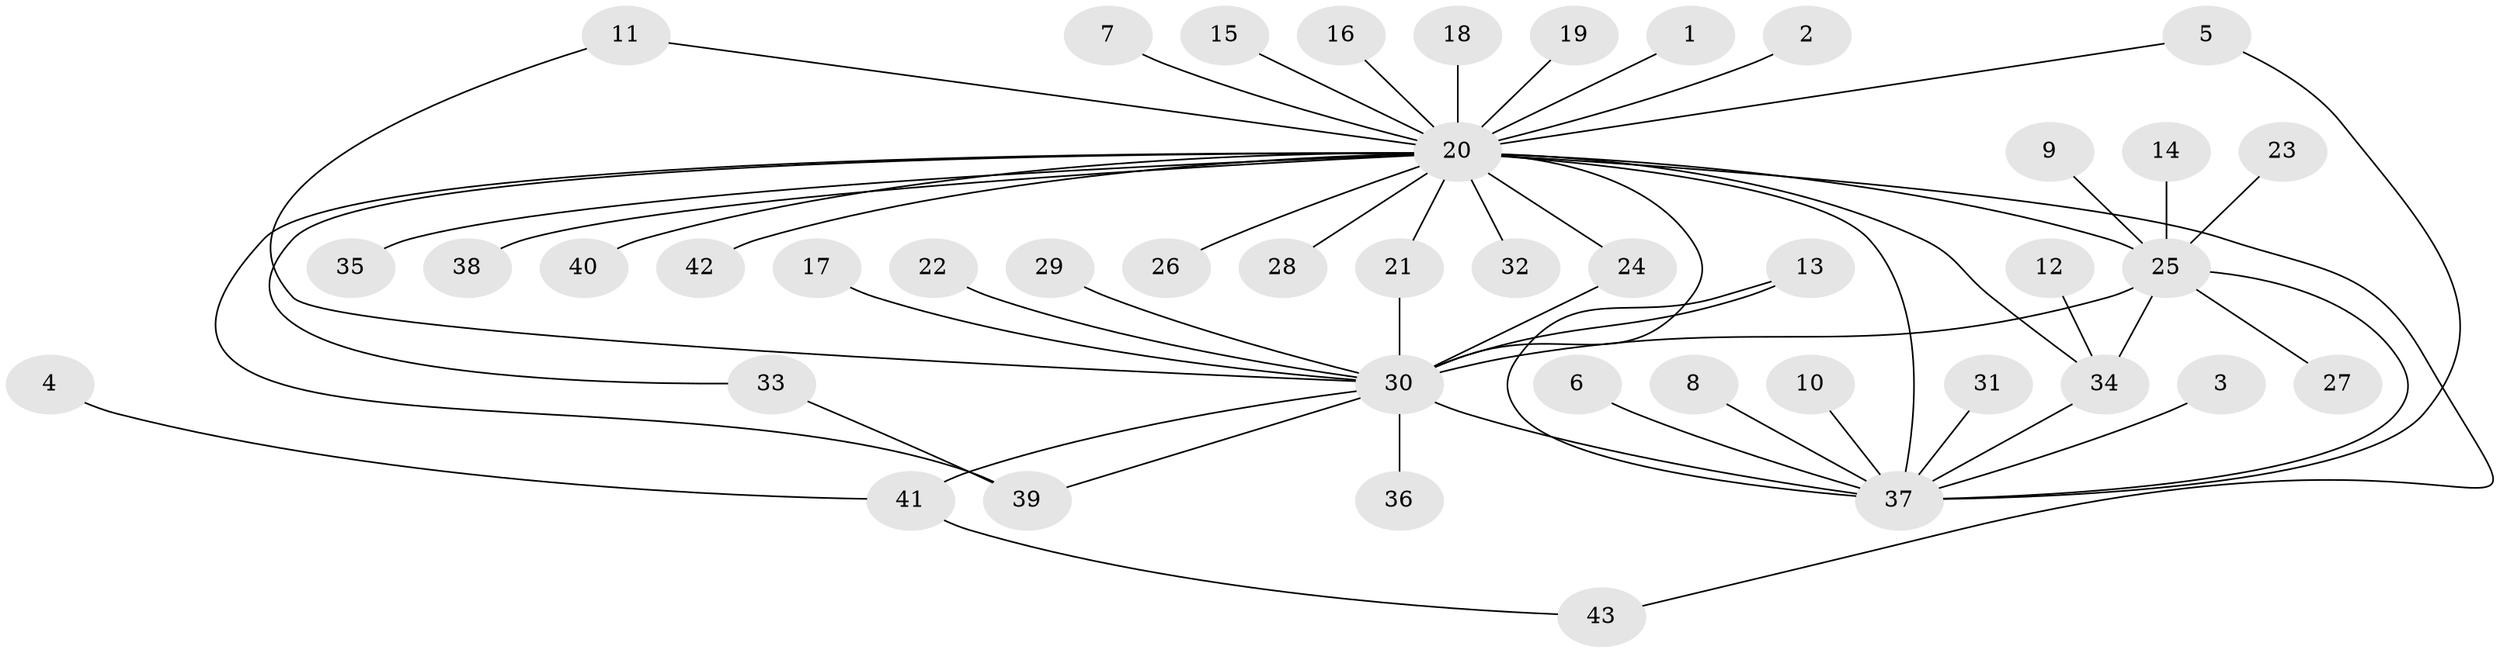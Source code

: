 // original degree distribution, {34: 0.012048192771084338, 1: 0.5783132530120482, 4: 0.060240963855421686, 15: 0.012048192771084338, 2: 0.18072289156626506, 5: 0.04819277108433735, 3: 0.060240963855421686, 6: 0.024096385542168676, 11: 0.012048192771084338, 9: 0.012048192771084338}
// Generated by graph-tools (version 1.1) at 2025/49/03/09/25 03:49:51]
// undirected, 43 vertices, 55 edges
graph export_dot {
graph [start="1"]
  node [color=gray90,style=filled];
  1;
  2;
  3;
  4;
  5;
  6;
  7;
  8;
  9;
  10;
  11;
  12;
  13;
  14;
  15;
  16;
  17;
  18;
  19;
  20;
  21;
  22;
  23;
  24;
  25;
  26;
  27;
  28;
  29;
  30;
  31;
  32;
  33;
  34;
  35;
  36;
  37;
  38;
  39;
  40;
  41;
  42;
  43;
  1 -- 20 [weight=1.0];
  2 -- 20 [weight=1.0];
  3 -- 37 [weight=1.0];
  4 -- 41 [weight=1.0];
  5 -- 20 [weight=1.0];
  5 -- 37 [weight=1.0];
  6 -- 37 [weight=1.0];
  7 -- 20 [weight=1.0];
  8 -- 37 [weight=1.0];
  9 -- 25 [weight=1.0];
  10 -- 37 [weight=1.0];
  11 -- 20 [weight=1.0];
  11 -- 30 [weight=1.0];
  12 -- 34 [weight=1.0];
  13 -- 30 [weight=1.0];
  13 -- 37 [weight=1.0];
  14 -- 25 [weight=1.0];
  15 -- 20 [weight=1.0];
  16 -- 20 [weight=1.0];
  17 -- 30 [weight=1.0];
  18 -- 20 [weight=1.0];
  19 -- 20 [weight=1.0];
  20 -- 21 [weight=2.0];
  20 -- 24 [weight=1.0];
  20 -- 25 [weight=2.0];
  20 -- 26 [weight=1.0];
  20 -- 28 [weight=1.0];
  20 -- 30 [weight=1.0];
  20 -- 32 [weight=1.0];
  20 -- 33 [weight=1.0];
  20 -- 34 [weight=2.0];
  20 -- 35 [weight=1.0];
  20 -- 37 [weight=2.0];
  20 -- 38 [weight=1.0];
  20 -- 39 [weight=1.0];
  20 -- 40 [weight=1.0];
  20 -- 42 [weight=1.0];
  20 -- 43 [weight=1.0];
  21 -- 30 [weight=2.0];
  22 -- 30 [weight=1.0];
  23 -- 25 [weight=1.0];
  24 -- 30 [weight=1.0];
  25 -- 27 [weight=1.0];
  25 -- 30 [weight=1.0];
  25 -- 34 [weight=1.0];
  25 -- 37 [weight=1.0];
  29 -- 30 [weight=1.0];
  30 -- 36 [weight=1.0];
  30 -- 37 [weight=2.0];
  30 -- 39 [weight=1.0];
  30 -- 41 [weight=1.0];
  31 -- 37 [weight=1.0];
  33 -- 39 [weight=1.0];
  34 -- 37 [weight=1.0];
  41 -- 43 [weight=1.0];
}
